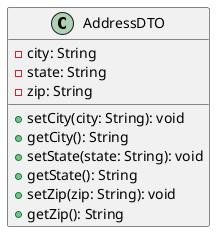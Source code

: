 @startuml
class AddressDTO [[java:edu.sru.cpsc.webshopping.service.shipping.AddressDTO]] {
	-city: String
	-state: String
	-zip: String
	+setCity(city: String): void
	+getCity(): String
	+setState(state: String): void
	+getState(): String
	+setZip(zip: String): void
	+getZip(): String
}
@enduml